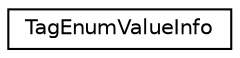 digraph "类继承关系图"
{
 // INTERACTIVE_SVG=YES
 // LATEX_PDF_SIZE
  edge [fontname="Helvetica",fontsize="10",labelfontname="Helvetica",labelfontsize="10"];
  node [fontname="Helvetica",fontsize="10",shape=record];
  rankdir="LR";
  Node0 [label="TagEnumValueInfo",height=0.2,width=0.4,color="black", fillcolor="white", style="filled",URL="$dc/dd2/class_tag_enum_value_info.html",tooltip="Container for enum values that are scoped within an enum"];
}
